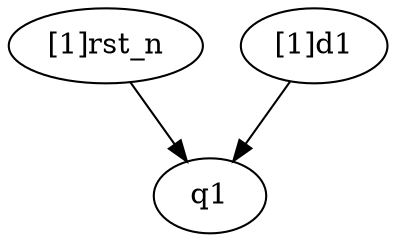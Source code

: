 strict digraph "" {
	q1	 [complexity=0,
		importance=0.185185031742,
		rank=0.0];
	"[1]rst_n"	 [complexity=1,
		importance=0.481481289677,
		rank=0.481481289677];
	"[1]rst_n" -> q1;
	"[1]d1"	 [complexity=2,
		importance=0.296296257935,
		rank=0.148148128968];
	"[1]d1" -> q1;
}
